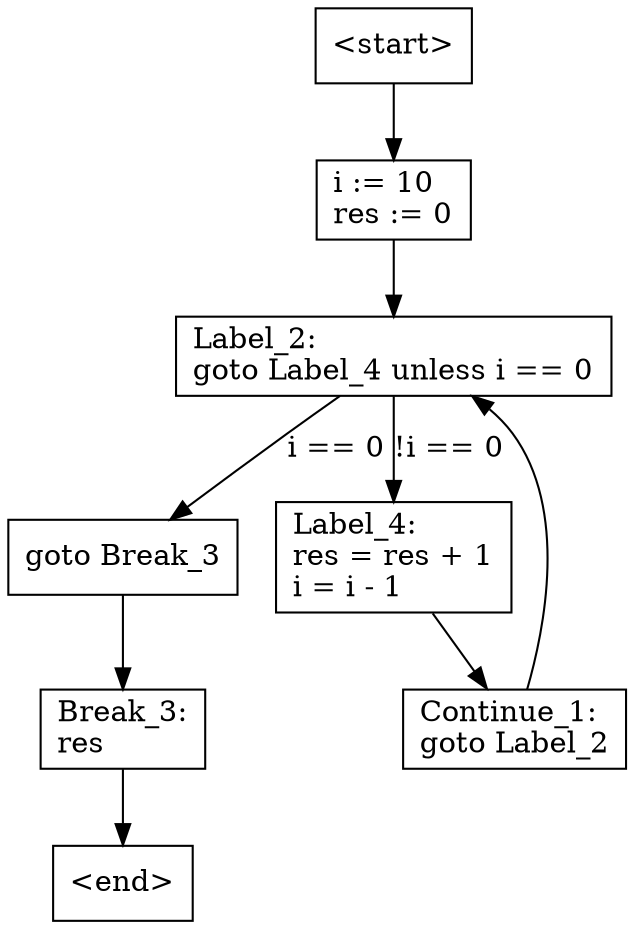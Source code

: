 digraph G {
    N1 [label = "<start>" shape = box]
    N3 [label = "i := 10\lres := 0\l" shape = box]
    N4 [label = "Label_2:\lgoto Label_4 unless i == 0\l" shape = box]
    N5 [label = "goto Break_3\l" shape = box]
    N7 [label = "Label_4:\lres = res + 1\li = i - 1\l" shape = box]
    N8 [label = "Continue_1:\lgoto Label_2\l" shape = box]
    N10 [label = "Break_3:\lres\l" shape = box]
    N2 [label = "<end>" shape = box]
    N1 -> N3 [label = ""]
    N3 -> N4 [label = ""]
    N4 -> N7 [label = "!i == 0"]
    N4 -> N5 [label = "i == 0"]
    N5 -> N10 [label = ""]
    N7 -> N8 [label = ""]
    N8 -> N4 [label = ""]
    N10 -> N2 [label = ""]
}
